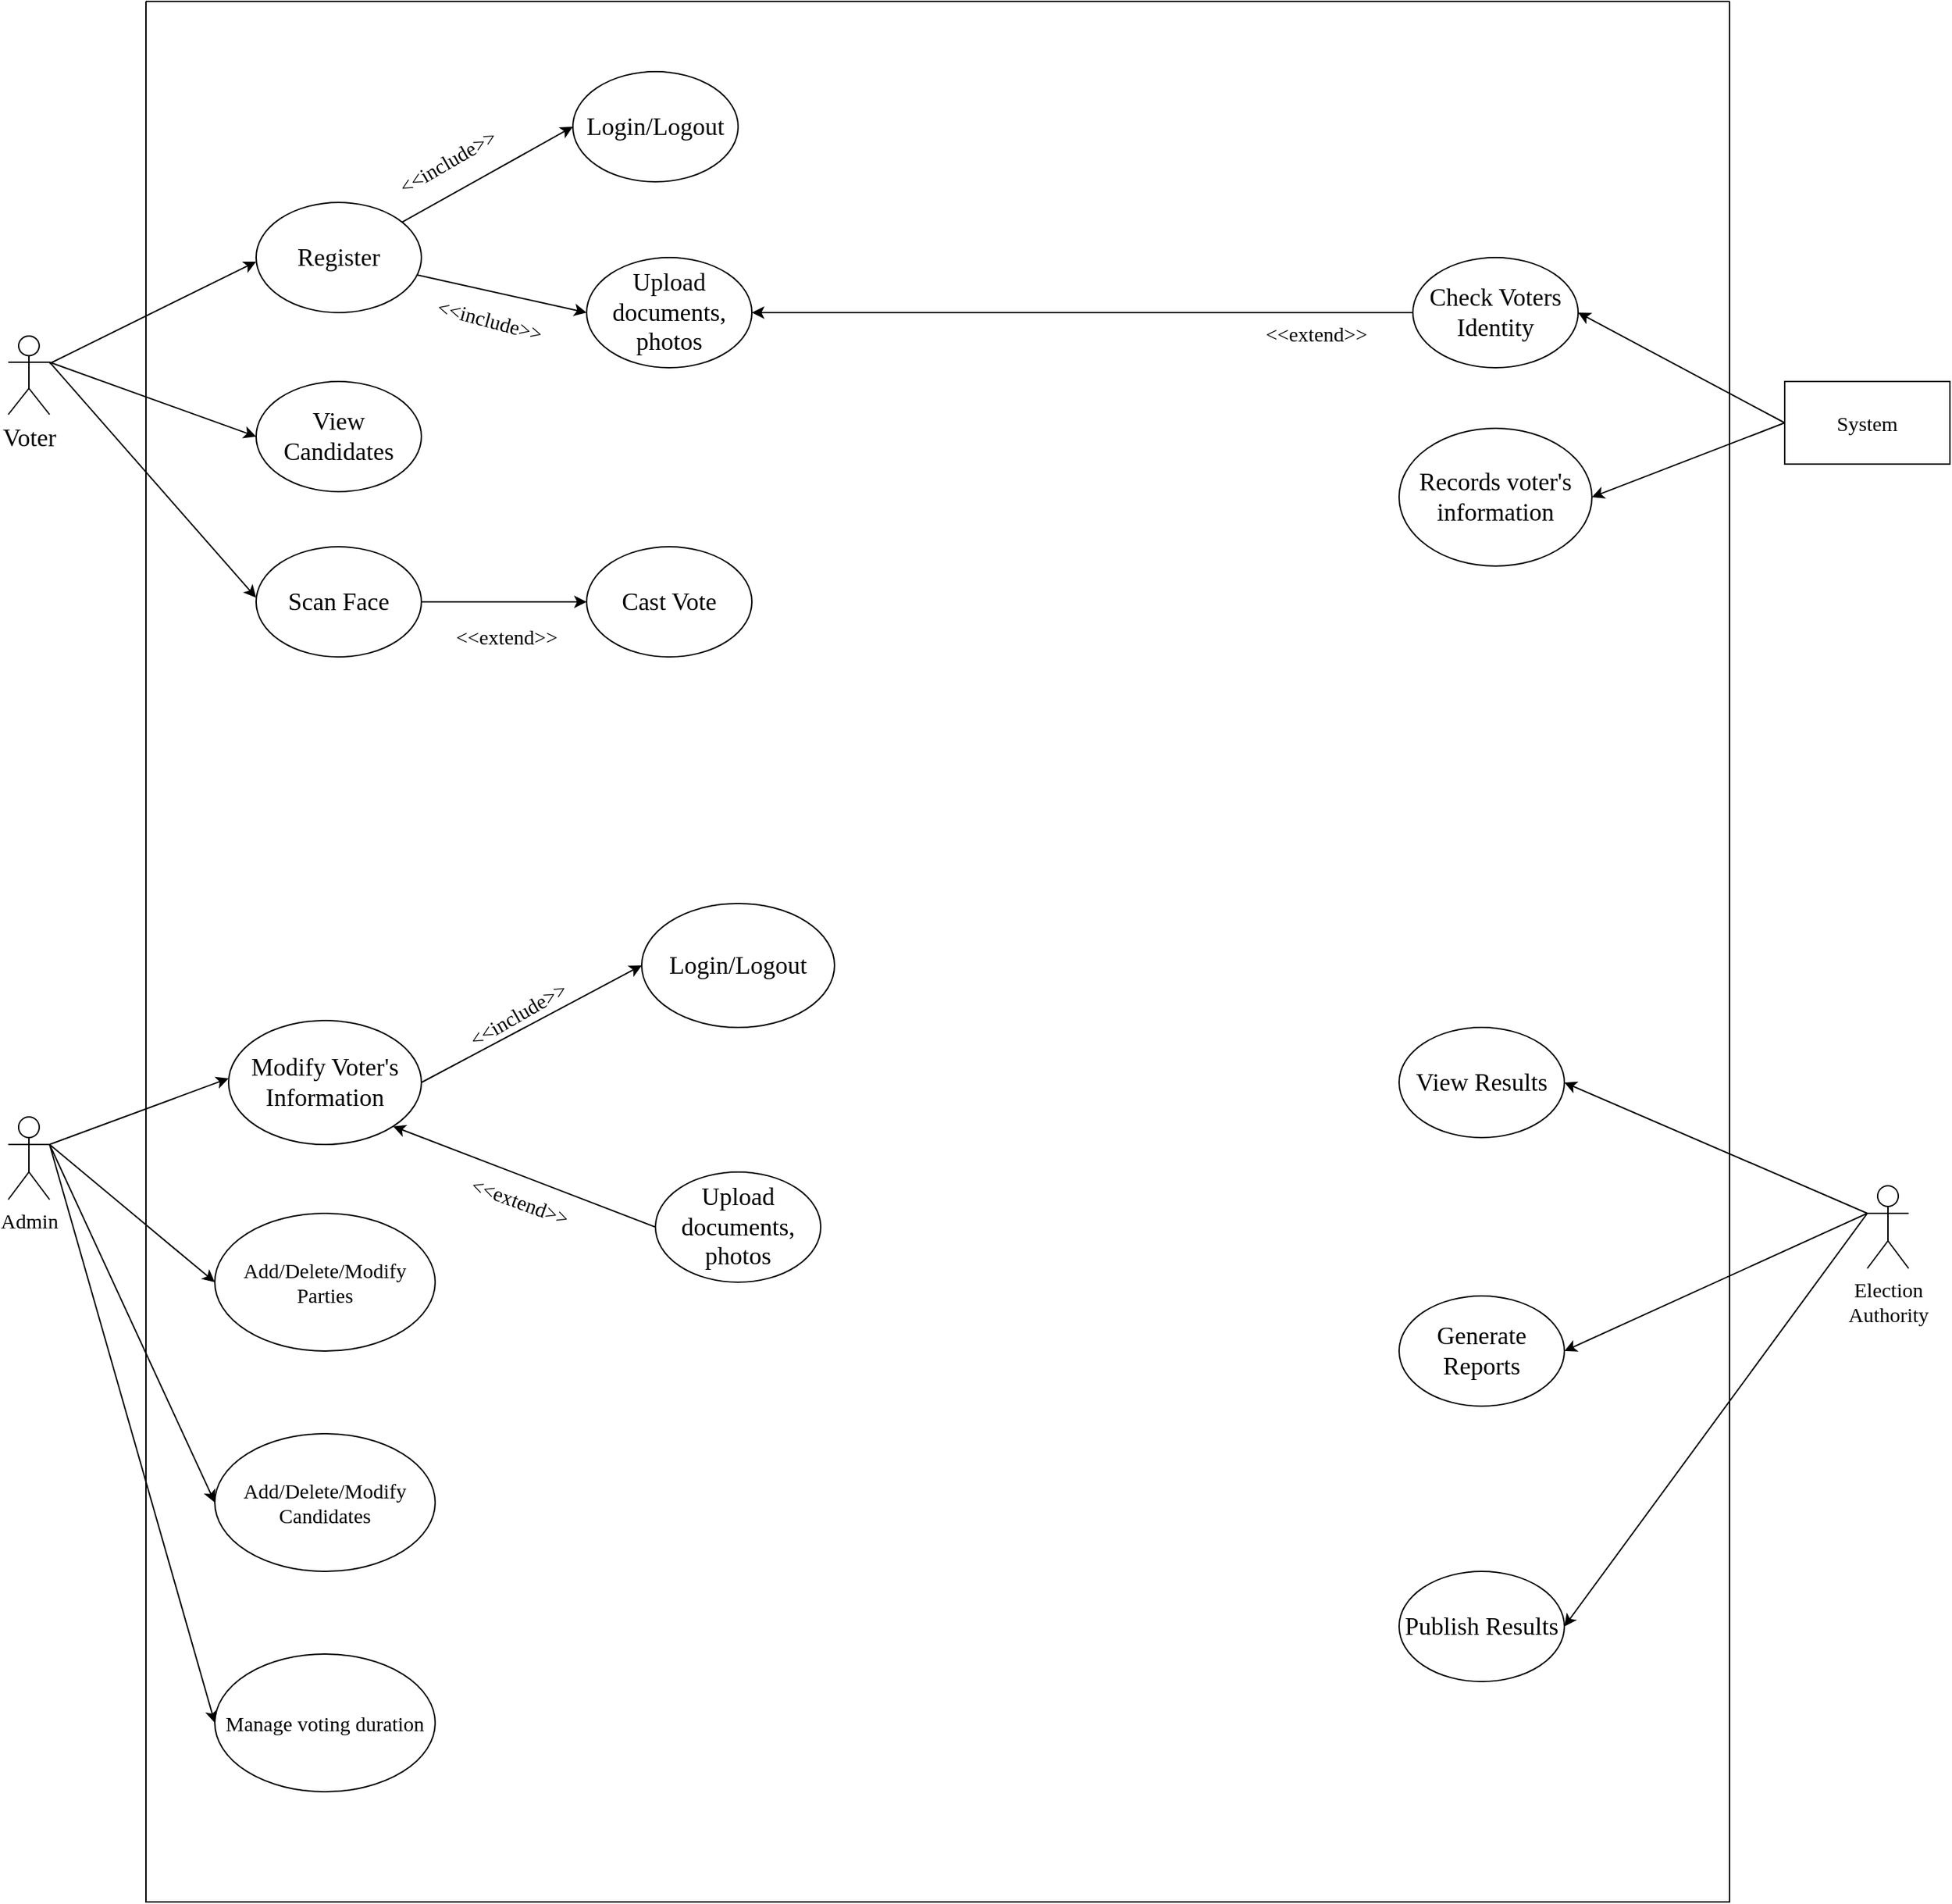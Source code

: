 <mxfile version="16.6.3"><diagram id="9d-7aCF5OHFOH26Oz-KF" name="Page-1"><mxGraphModel dx="2833" dy="1297" grid="1" gridSize="10" guides="1" tooltips="1" connect="1" arrows="1" fold="1" page="1" pageScale="1" pageWidth="1600" pageHeight="1920" math="0" shadow="0"><root><mxCell id="0"/><mxCell id="1" parent="0"/><mxCell id="NAMp7SjSivt4M5jzHQYn-67" value="Voter" style="shape=umlActor;verticalLabelPosition=bottom;verticalAlign=top;html=1;outlineConnect=0;fontFamily=Times New Roman;fontSize=18;" vertex="1" parent="1"><mxGeometry x="100" y="493" width="30" height="57" as="geometry"/></mxCell><mxCell id="NAMp7SjSivt4M5jzHQYn-68" value="Register" style="ellipse;whiteSpace=wrap;html=1;fontFamily=Times New Roman;fontSize=18;" vertex="1" parent="1"><mxGeometry x="280" y="396" width="120" height="80" as="geometry"/></mxCell><mxCell id="NAMp7SjSivt4M5jzHQYn-69" value="Login/Logout" style="ellipse;whiteSpace=wrap;html=1;fontFamily=Times New Roman;fontSize=18;" vertex="1" parent="1"><mxGeometry x="510" y="301" width="120" height="80" as="geometry"/></mxCell><mxCell id="NAMp7SjSivt4M5jzHQYn-71" value="" style="endArrow=classic;html=1;rounded=0;fontFamily=Times New Roman;fontSize=18;entryX=0;entryY=0.5;entryDx=0;entryDy=0;" edge="1" parent="1" source="NAMp7SjSivt4M5jzHQYn-68" target="NAMp7SjSivt4M5jzHQYn-69"><mxGeometry width="50" height="50" relative="1" as="geometry"><mxPoint x="390" y="416" as="sourcePoint"/><mxPoint x="560" y="465" as="targetPoint"/></mxGeometry></mxCell><mxCell id="NAMp7SjSivt4M5jzHQYn-72" value="Upload documents, photos" style="ellipse;whiteSpace=wrap;html=1;fontFamily=Times New Roman;fontSize=18;" vertex="1" parent="1"><mxGeometry x="520" y="436" width="120" height="80" as="geometry"/></mxCell><mxCell id="NAMp7SjSivt4M5jzHQYn-73" value="" style="endArrow=classic;html=1;rounded=0;fontFamily=Times New Roman;fontSize=18;entryX=0;entryY=0.5;entryDx=0;entryDy=0;" edge="1" parent="1" target="NAMp7SjSivt4M5jzHQYn-72" source="NAMp7SjSivt4M5jzHQYn-68"><mxGeometry width="50" height="50" relative="1" as="geometry"><mxPoint x="400" y="526" as="sourcePoint"/><mxPoint x="570" y="575" as="targetPoint"/></mxGeometry></mxCell><mxCell id="NAMp7SjSivt4M5jzHQYn-76" value="View Candidates" style="ellipse;whiteSpace=wrap;html=1;fontFamily=Times New Roman;fontSize=18;" vertex="1" parent="1"><mxGeometry x="280" y="526" width="120" height="80" as="geometry"/></mxCell><mxCell id="NAMp7SjSivt4M5jzHQYn-79" value="" style="edgeStyle=orthogonalEdgeStyle;rounded=0;orthogonalLoop=1;jettySize=auto;html=1;fontFamily=Times New Roman;fontSize=18;" edge="1" parent="1" source="NAMp7SjSivt4M5jzHQYn-77" target="NAMp7SjSivt4M5jzHQYn-78"><mxGeometry relative="1" as="geometry"/></mxCell><mxCell id="NAMp7SjSivt4M5jzHQYn-77" value="Scan Face" style="ellipse;whiteSpace=wrap;html=1;fontFamily=Times New Roman;fontSize=18;" vertex="1" parent="1"><mxGeometry x="280" y="646" width="120" height="80" as="geometry"/></mxCell><mxCell id="NAMp7SjSivt4M5jzHQYn-78" value="Cast Vote" style="ellipse;whiteSpace=wrap;html=1;fontFamily=Times New Roman;fontSize=18;" vertex="1" parent="1"><mxGeometry x="520" y="646" width="120" height="80" as="geometry"/></mxCell><mxCell id="NAMp7SjSivt4M5jzHQYn-80" value="&amp;lt;&amp;lt;include&amp;gt;&amp;gt;" style="text;html=1;strokeColor=none;fillColor=none;align=center;verticalAlign=middle;whiteSpace=wrap;rounded=0;fontFamily=Times New Roman;fontSize=15;rotation=-30;" vertex="1" parent="1"><mxGeometry x="378.66" y="351" width="80" height="30" as="geometry"/></mxCell><mxCell id="NAMp7SjSivt4M5jzHQYn-81" value="&amp;lt;&amp;lt;include&amp;gt;&amp;gt;" style="text;html=1;strokeColor=none;fillColor=none;align=center;verticalAlign=middle;whiteSpace=wrap;rounded=0;fontFamily=Times New Roman;fontSize=15;rotation=15;" vertex="1" parent="1"><mxGeometry x="410" y="466" width="80" height="30" as="geometry"/></mxCell><mxCell id="NAMp7SjSivt4M5jzHQYn-84" value="Admin" style="shape=umlActor;verticalLabelPosition=bottom;verticalAlign=top;html=1;outlineConnect=0;fontFamily=Times New Roman;fontSize=15;" vertex="1" parent="1"><mxGeometry x="100" y="1060" width="30" height="60" as="geometry"/></mxCell><mxCell id="NAMp7SjSivt4M5jzHQYn-85" value="Modify Voter's Information" style="ellipse;whiteSpace=wrap;html=1;fontFamily=Times New Roman;fontSize=18;" vertex="1" parent="1"><mxGeometry x="260" y="990" width="140" height="90" as="geometry"/></mxCell><mxCell id="NAMp7SjSivt4M5jzHQYn-86" value="Login/Logout" style="ellipse;whiteSpace=wrap;html=1;fontFamily=Times New Roman;fontSize=18;" vertex="1" parent="1"><mxGeometry x="560" y="905" width="140" height="90" as="geometry"/></mxCell><mxCell id="NAMp7SjSivt4M5jzHQYn-88" value="&amp;lt;&amp;lt;include&amp;gt;&amp;gt;" style="text;html=1;strokeColor=none;fillColor=none;align=center;verticalAlign=middle;whiteSpace=wrap;rounded=0;fontFamily=Times New Roman;fontSize=15;rotation=-30;" vertex="1" parent="1"><mxGeometry x="430" y="970" width="80" height="30" as="geometry"/></mxCell><mxCell id="NAMp7SjSivt4M5jzHQYn-90" value="&amp;lt;&amp;lt;extend&amp;gt;&amp;gt;" style="text;html=1;strokeColor=none;fillColor=none;align=center;verticalAlign=middle;whiteSpace=wrap;rounded=0;fontFamily=Times New Roman;fontSize=15;rotation=0;" vertex="1" parent="1"><mxGeometry x="422" y="696" width="80" height="30" as="geometry"/></mxCell><mxCell id="NAMp7SjSivt4M5jzHQYn-91" value="Add/Delete/Modify Parties" style="ellipse;whiteSpace=wrap;html=1;fontFamily=Times New Roman;fontSize=15;" vertex="1" parent="1"><mxGeometry x="250" y="1130" width="160" height="100" as="geometry"/></mxCell><mxCell id="NAMp7SjSivt4M5jzHQYn-92" value="Add/Delete/Modify Candidates" style="ellipse;whiteSpace=wrap;html=1;fontFamily=Times New Roman;fontSize=15;" vertex="1" parent="1"><mxGeometry x="250" y="1290" width="160" height="100" as="geometry"/></mxCell><mxCell id="NAMp7SjSivt4M5jzHQYn-93" value="Manage voting duration" style="ellipse;whiteSpace=wrap;html=1;fontFamily=Times New Roman;fontSize=15;" vertex="1" parent="1"><mxGeometry x="250" y="1450" width="160" height="100" as="geometry"/></mxCell><mxCell id="NAMp7SjSivt4M5jzHQYn-97" value="System" style="rounded=0;whiteSpace=wrap;html=1;fontFamily=Times New Roman;fontSize=15;" vertex="1" parent="1"><mxGeometry x="1390" y="526" width="120" height="60" as="geometry"/></mxCell><mxCell id="NAMp7SjSivt4M5jzHQYn-99" style="edgeStyle=orthogonalEdgeStyle;rounded=0;orthogonalLoop=1;jettySize=auto;html=1;exitX=0;exitY=0.5;exitDx=0;exitDy=0;entryX=1;entryY=0.5;entryDx=0;entryDy=0;fontFamily=Times New Roman;fontSize=15;" edge="1" parent="1" source="NAMp7SjSivt4M5jzHQYn-98" target="NAMp7SjSivt4M5jzHQYn-72"><mxGeometry relative="1" as="geometry"/></mxCell><mxCell id="NAMp7SjSivt4M5jzHQYn-98" value="Check Voters Identity" style="ellipse;whiteSpace=wrap;html=1;fontFamily=Times New Roman;fontSize=18;" vertex="1" parent="1"><mxGeometry x="1120" y="436" width="120" height="80" as="geometry"/></mxCell><mxCell id="NAMp7SjSivt4M5jzHQYn-100" value="&amp;lt;&amp;lt;extend&amp;gt;&amp;gt;" style="text;html=1;strokeColor=none;fillColor=none;align=center;verticalAlign=middle;whiteSpace=wrap;rounded=0;fontFamily=Times New Roman;fontSize=15;rotation=0;" vertex="1" parent="1"><mxGeometry x="1010" y="476" width="80" height="30" as="geometry"/></mxCell><mxCell id="NAMp7SjSivt4M5jzHQYn-103" value="Records voter's information" style="ellipse;whiteSpace=wrap;html=1;fontFamily=Times New Roman;fontSize=18;" vertex="1" parent="1"><mxGeometry x="1110" y="560" width="140" height="100" as="geometry"/></mxCell><mxCell id="NAMp7SjSivt4M5jzHQYn-104" value="" style="endArrow=classic;html=1;rounded=0;fontFamily=Times New Roman;fontSize=15;" edge="1" parent="1"><mxGeometry width="50" height="50" relative="1" as="geometry"><mxPoint x="130" y="513" as="sourcePoint"/><mxPoint x="280" y="439" as="targetPoint"/></mxGeometry></mxCell><mxCell id="NAMp7SjSivt4M5jzHQYn-105" value="" style="endArrow=classic;html=1;rounded=0;fontFamily=Times New Roman;fontSize=15;entryX=0;entryY=0.5;entryDx=0;entryDy=0;exitX=1;exitY=0.333;exitDx=0;exitDy=0;exitPerimeter=0;" edge="1" parent="1" source="NAMp7SjSivt4M5jzHQYn-67" target="NAMp7SjSivt4M5jzHQYn-76"><mxGeometry width="50" height="50" relative="1" as="geometry"><mxPoint x="140" y="523" as="sourcePoint"/><mxPoint x="290" y="449" as="targetPoint"/></mxGeometry></mxCell><mxCell id="NAMp7SjSivt4M5jzHQYn-106" value="" style="endArrow=classic;html=1;rounded=0;fontFamily=Times New Roman;fontSize=15;entryX=0;entryY=0.5;entryDx=0;entryDy=0;exitX=1;exitY=0.333;exitDx=0;exitDy=0;exitPerimeter=0;" edge="1" parent="1" source="NAMp7SjSivt4M5jzHQYn-67"><mxGeometry width="50" height="50" relative="1" as="geometry"><mxPoint x="130.0" y="630" as="sourcePoint"/><mxPoint x="280" y="683" as="targetPoint"/></mxGeometry></mxCell><mxCell id="NAMp7SjSivt4M5jzHQYn-107" value="" style="endArrow=classic;html=1;rounded=0;fontFamily=Times New Roman;fontSize=15;exitX=0;exitY=0.5;exitDx=0;exitDy=0;" edge="1" parent="1" source="NAMp7SjSivt4M5jzHQYn-97"><mxGeometry width="50" height="50" relative="1" as="geometry"><mxPoint x="1390" y="526" as="sourcePoint"/><mxPoint x="1240" y="476" as="targetPoint"/></mxGeometry></mxCell><mxCell id="NAMp7SjSivt4M5jzHQYn-108" value="" style="endArrow=classic;html=1;rounded=0;fontFamily=Times New Roman;fontSize=15;entryX=1;entryY=0.5;entryDx=0;entryDy=0;exitX=0;exitY=0.5;exitDx=0;exitDy=0;" edge="1" parent="1" source="NAMp7SjSivt4M5jzHQYn-97" target="NAMp7SjSivt4M5jzHQYn-103"><mxGeometry width="50" height="50" relative="1" as="geometry"><mxPoint x="1400" y="536" as="sourcePoint"/><mxPoint x="1250" y="486" as="targetPoint"/></mxGeometry></mxCell><mxCell id="NAMp7SjSivt4M5jzHQYn-109" value="" style="endArrow=classic;html=1;rounded=0;fontFamily=Times New Roman;fontSize=15;" edge="1" parent="1"><mxGeometry width="50" height="50" relative="1" as="geometry"><mxPoint x="130" y="1080" as="sourcePoint"/><mxPoint x="260" y="1032" as="targetPoint"/></mxGeometry></mxCell><mxCell id="NAMp7SjSivt4M5jzHQYn-110" value="" style="endArrow=classic;html=1;rounded=0;fontFamily=Times New Roman;fontSize=15;exitX=1;exitY=0.333;exitDx=0;exitDy=0;exitPerimeter=0;entryX=0;entryY=0.5;entryDx=0;entryDy=0;" edge="1" parent="1" source="NAMp7SjSivt4M5jzHQYn-84" target="NAMp7SjSivt4M5jzHQYn-91"><mxGeometry width="50" height="50" relative="1" as="geometry"><mxPoint x="140" y="1090" as="sourcePoint"/><mxPoint x="270" y="1042" as="targetPoint"/></mxGeometry></mxCell><mxCell id="NAMp7SjSivt4M5jzHQYn-111" value="" style="endArrow=classic;html=1;rounded=0;fontFamily=Times New Roman;fontSize=15;exitX=1;exitY=0.333;exitDx=0;exitDy=0;exitPerimeter=0;entryX=0;entryY=0.5;entryDx=0;entryDy=0;" edge="1" parent="1" source="NAMp7SjSivt4M5jzHQYn-84" target="NAMp7SjSivt4M5jzHQYn-92"><mxGeometry width="50" height="50" relative="1" as="geometry"><mxPoint x="140" y="1090" as="sourcePoint"/><mxPoint x="260" y="1190" as="targetPoint"/></mxGeometry></mxCell><mxCell id="NAMp7SjSivt4M5jzHQYn-112" value="" style="endArrow=classic;html=1;rounded=0;fontFamily=Times New Roman;fontSize=15;exitX=1;exitY=0.333;exitDx=0;exitDy=0;exitPerimeter=0;entryX=0;entryY=0.5;entryDx=0;entryDy=0;" edge="1" parent="1" source="NAMp7SjSivt4M5jzHQYn-84" target="NAMp7SjSivt4M5jzHQYn-93"><mxGeometry width="50" height="50" relative="1" as="geometry"><mxPoint x="150" y="1100" as="sourcePoint"/><mxPoint x="270" y="1200" as="targetPoint"/></mxGeometry></mxCell><mxCell id="NAMp7SjSivt4M5jzHQYn-113" value="View Results" style="ellipse;whiteSpace=wrap;html=1;fontFamily=Times New Roman;fontSize=18;" vertex="1" parent="1"><mxGeometry x="1110" y="995" width="120" height="80" as="geometry"/></mxCell><mxCell id="NAMp7SjSivt4M5jzHQYn-114" value="Generate Reports" style="ellipse;whiteSpace=wrap;html=1;fontFamily=Times New Roman;fontSize=18;" vertex="1" parent="1"><mxGeometry x="1110" y="1190" width="120" height="80" as="geometry"/></mxCell><mxCell id="NAMp7SjSivt4M5jzHQYn-115" value="Publish Results" style="ellipse;whiteSpace=wrap;html=1;fontFamily=Times New Roman;fontSize=18;" vertex="1" parent="1"><mxGeometry x="1110" y="1390" width="120" height="80" as="geometry"/></mxCell><mxCell id="NAMp7SjSivt4M5jzHQYn-116" value="Upload documents, photos" style="ellipse;whiteSpace=wrap;html=1;fontFamily=Times New Roman;fontSize=18;" vertex="1" parent="1"><mxGeometry x="570" y="1100" width="120" height="80" as="geometry"/></mxCell><mxCell id="NAMp7SjSivt4M5jzHQYn-118" value="" style="endArrow=classic;html=1;rounded=0;fontFamily=Times New Roman;fontSize=15;exitX=1;exitY=0.5;exitDx=0;exitDy=0;entryX=0;entryY=0.5;entryDx=0;entryDy=0;" edge="1" parent="1" source="NAMp7SjSivt4M5jzHQYn-85" target="NAMp7SjSivt4M5jzHQYn-86"><mxGeometry width="50" height="50" relative="1" as="geometry"><mxPoint x="490" y="1000" as="sourcePoint"/><mxPoint x="540" y="950" as="targetPoint"/></mxGeometry></mxCell><mxCell id="NAMp7SjSivt4M5jzHQYn-119" value="" style="endArrow=classic;html=1;rounded=0;fontFamily=Times New Roman;fontSize=15;exitX=0;exitY=0.5;exitDx=0;exitDy=0;entryX=1;entryY=1;entryDx=0;entryDy=0;" edge="1" parent="1" source="NAMp7SjSivt4M5jzHQYn-116" target="NAMp7SjSivt4M5jzHQYn-85"><mxGeometry width="50" height="50" relative="1" as="geometry"><mxPoint x="410" y="1145" as="sourcePoint"/><mxPoint x="570" y="1060" as="targetPoint"/></mxGeometry></mxCell><mxCell id="NAMp7SjSivt4M5jzHQYn-121" value="&amp;lt;&amp;lt;extend&amp;gt;&amp;gt;" style="text;html=1;strokeColor=none;fillColor=none;align=center;verticalAlign=middle;whiteSpace=wrap;rounded=0;fontFamily=Times New Roman;fontSize=15;rotation=20;" vertex="1" parent="1"><mxGeometry x="432" y="1106" width="80" height="30" as="geometry"/></mxCell><mxCell id="NAMp7SjSivt4M5jzHQYn-122" value="Election &lt;br&gt;Authority" style="shape=umlActor;verticalLabelPosition=bottom;verticalAlign=top;html=1;outlineConnect=0;fontFamily=Times New Roman;fontSize=15;" vertex="1" parent="1"><mxGeometry x="1450" y="1110" width="30" height="60" as="geometry"/></mxCell><mxCell id="NAMp7SjSivt4M5jzHQYn-123" value="" style="endArrow=classic;html=1;rounded=0;fontFamily=Times New Roman;fontSize=15;exitX=0;exitY=0.333;exitDx=0;exitDy=0;exitPerimeter=0;entryX=1;entryY=0.5;entryDx=0;entryDy=0;" edge="1" parent="1" source="NAMp7SjSivt4M5jzHQYn-122" target="NAMp7SjSivt4M5jzHQYn-113"><mxGeometry width="50" height="50" relative="1" as="geometry"><mxPoint x="1380" y="1120" as="sourcePoint"/><mxPoint x="1230" y="1040" as="targetPoint"/></mxGeometry></mxCell><mxCell id="NAMp7SjSivt4M5jzHQYn-124" value="" style="endArrow=classic;html=1;rounded=0;fontFamily=Times New Roman;fontSize=15;entryX=1;entryY=0.5;entryDx=0;entryDy=0;" edge="1" parent="1" target="NAMp7SjSivt4M5jzHQYn-114"><mxGeometry width="50" height="50" relative="1" as="geometry"><mxPoint x="1450" y="1130" as="sourcePoint"/><mxPoint x="1240.0" y="1045" as="targetPoint"/></mxGeometry></mxCell><mxCell id="NAMp7SjSivt4M5jzHQYn-125" value="" style="endArrow=classic;html=1;rounded=0;fontFamily=Times New Roman;fontSize=15;entryX=1;entryY=0.5;entryDx=0;entryDy=0;" edge="1" parent="1" target="NAMp7SjSivt4M5jzHQYn-115"><mxGeometry width="50" height="50" relative="1" as="geometry"><mxPoint x="1450" y="1130" as="sourcePoint"/><mxPoint x="1240" y="1240" as="targetPoint"/></mxGeometry></mxCell><mxCell id="NAMp7SjSivt4M5jzHQYn-126" value="" style="swimlane;startSize=0;fontFamily=Times New Roman;fontSize=15;" vertex="1" parent="1"><mxGeometry x="200" y="250" width="1150" height="1380" as="geometry"/></mxCell></root></mxGraphModel></diagram></mxfile>